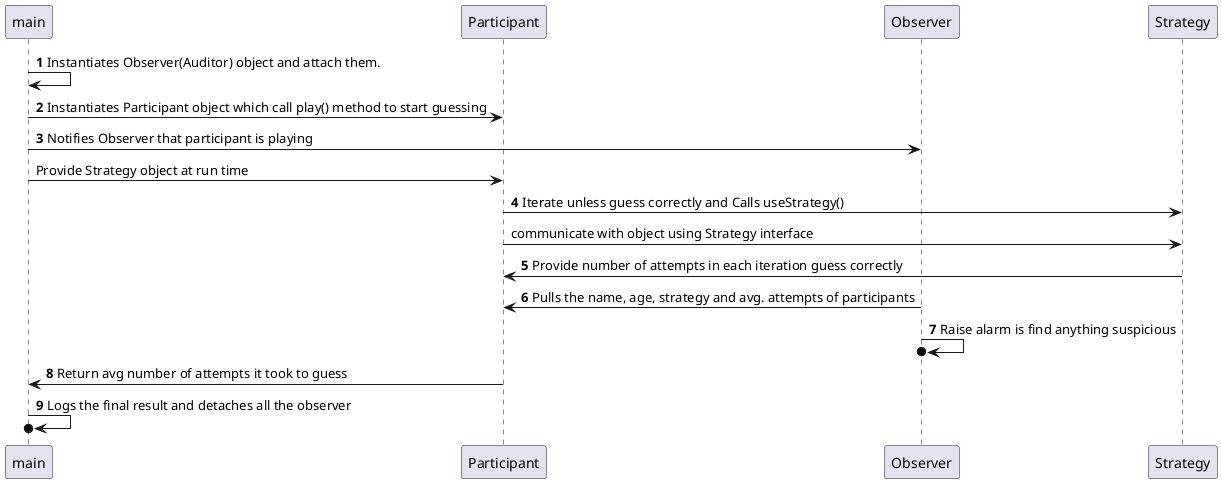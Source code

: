 @startuml
'https://plantuml.com/sequence-diagram

autonumber
main -> main: Instantiates Observer(Auditor) object and attach them.
main -> Participant: Instantiates Participant object which call play() method to start guessing
main -> Observer: Notifies Observer that participant is playing
autonumber stop
main -> Participant: Provide Strategy object at run time
autonumber resume
Participant -> Strategy: Iterate unless guess correctly and Calls useStrategy()
autonumber stop
Participant -> Strategy: communicate with object using Strategy interface
autonumber resume
Strategy -> Participant: Provide number of attempts in each iteration guess correctly
Observer -> Participant: Pulls the name, age, strategy and avg. attempts of participants
Observer ->o Observer: Raise alarm is find anything suspicious
Participant -> main: Return avg number of attempts it took to guess
main ->o main: Logs the final result and detaches all the observer
@enduml
